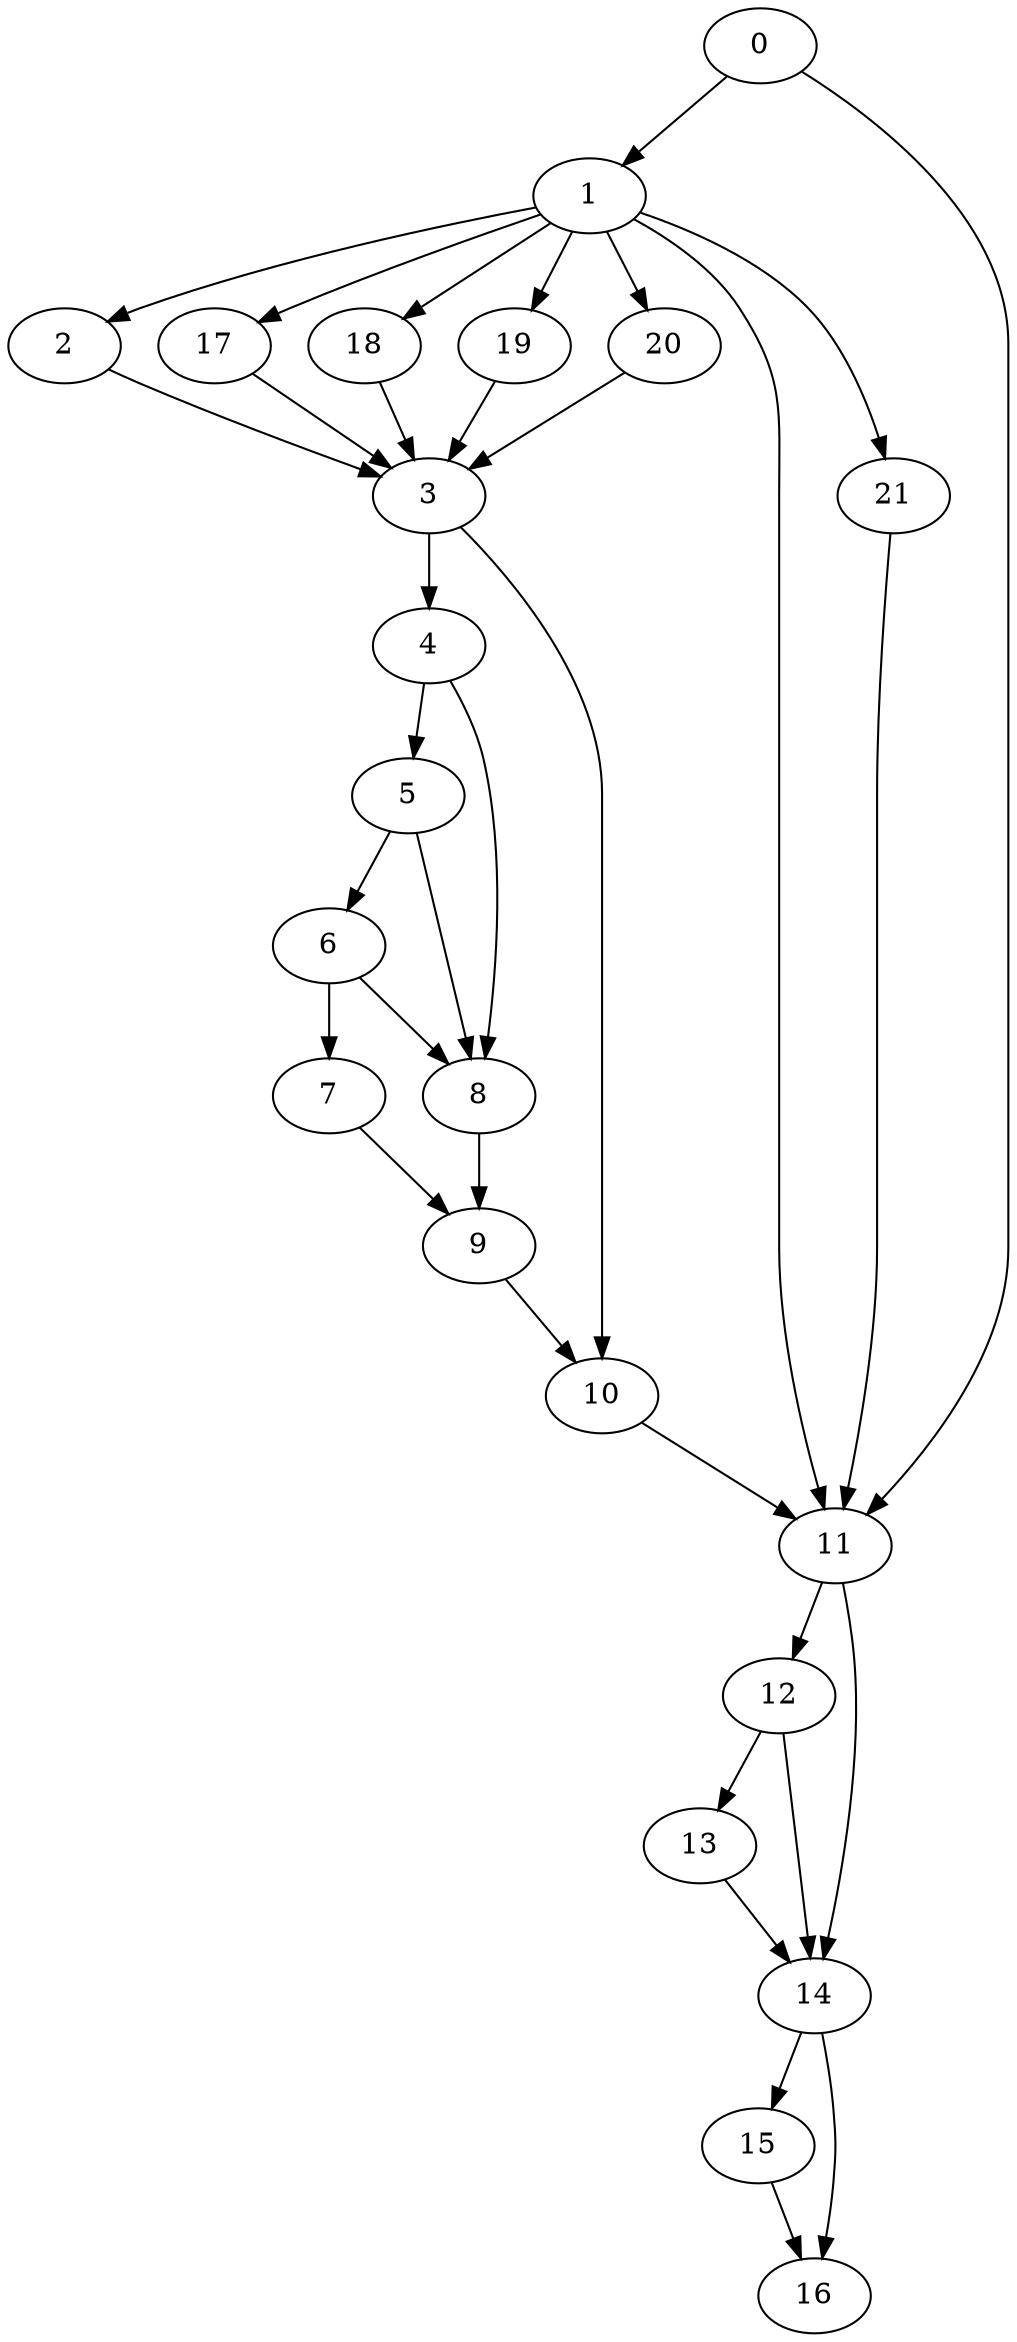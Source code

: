 digraph {
	0
	1
	2
	3
	4
	5
	6
	7
	8
	9
	10
	11
	12
	13
	14
	15
	16
	17
	18
	19
	20
	21
	1 -> 20
	1 -> 21
	3 -> 4
	5 -> 6
	7 -> 9
	8 -> 9
	3 -> 10
	9 -> 10
	0 -> 11
	1 -> 11
	10 -> 11
	21 -> 11
	1 -> 18
	14 -> 15
	14 -> 16
	15 -> 16
	1 -> 17
	1 -> 19
	1 -> 2
	20 -> 3
	2 -> 3
	17 -> 3
	18 -> 3
	19 -> 3
	4 -> 5
	11 -> 14
	12 -> 14
	13 -> 14
	0 -> 1
	6 -> 7
	5 -> 8
	6 -> 8
	4 -> 8
	11 -> 12
	12 -> 13
}

